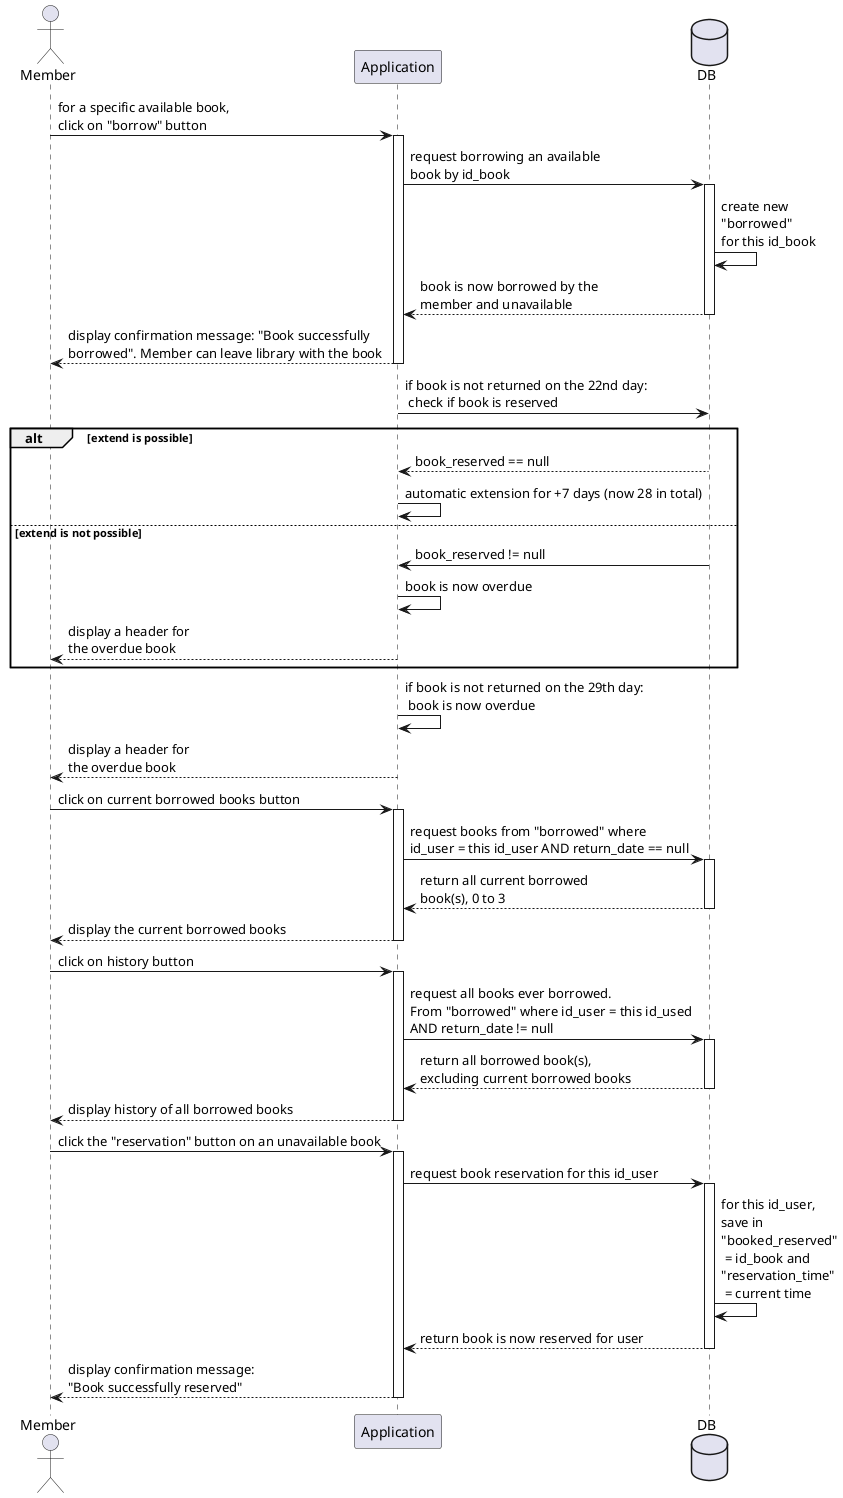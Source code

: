 @startuml member_sequence
actor Member as mem
participant Application as app
database DB as db

    mem -> app ++ : for a specific available book,\nclick on "borrow" button
    app -> db ++ : request borrowing an available\nbook by id_book
    db -> db : create new\n"borrowed"\nfor this id_book
    return book is now borrowed by the\nmember and unavailable
    return display confirmation message: "Book successfully\nborrowed". Member can leave library with the book

    app -> db : if book is not returned on the 22nd day:\n check if book is reserved

    alt extend is possible
        db --> app : book_reserved == null
        app -> app : automatic extension for +7 days (now 28 in total)
    else extend is not possible
        db -> app : book_reserved != null 
        app -> app : book is now overdue
        app --> mem : display a header for\nthe overdue book
    end
    app -> app : if book is not returned on the 29th day:\n book is now overdue
    app --> mem : display a header for\nthe overdue book

    mem -> app ++ : click on current borrowed books button
    app -> db ++ : request books from "borrowed" where\nid_user = this id_user AND return_date == null
    return return all current borrowed\nbook(s), 0 to 3
    return display the current borrowed books

    mem -> app ++ : click on history button
    app -> db ++ : request all books ever borrowed.\nFrom "borrowed" where id_user = this id_used\nAND return_date != null
    return return all borrowed book(s),\nexcluding current borrowed books
    return display history of all borrowed books

    mem -> app ++ : click the "reservation" button on an unavailable book
    app -> db ++ : request book reservation for this id_user
    db -> db : for this id_user,\nsave in\n"booked_reserved"\n = id_book and\n"reservation_time"\n = current time
    return return book is now reserved for user
    return display confirmation message:\n"Book successfully reserved"

@enduml
